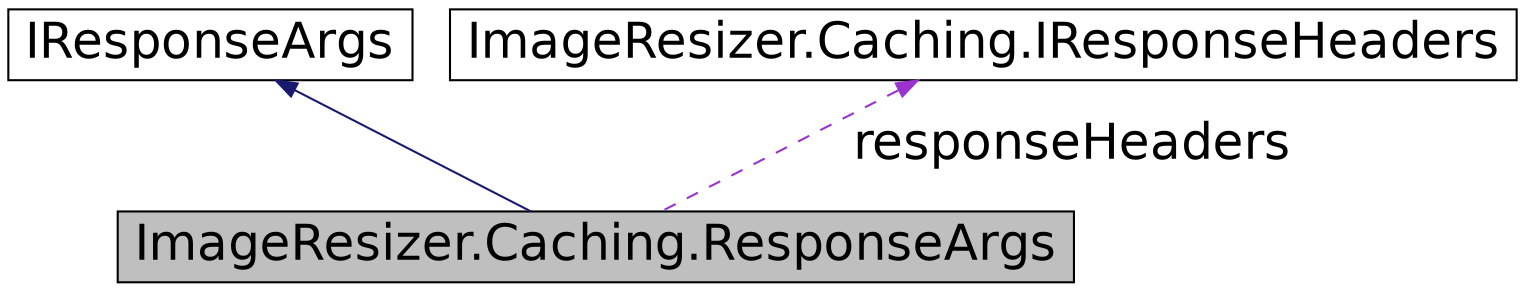 digraph G
{
  edge [fontname="Helvetica",fontsize="24",labelfontname="Helvetica",labelfontsize="24"];
  node [fontname="Helvetica",fontsize="24",shape=record];
  Node1 [label="ImageResizer.Caching.ResponseArgs",height=0.2,width=0.4,color="black", fillcolor="grey75", style="filled" fontcolor="black"];
  Node2 -> Node1 [dir="back",color="midnightblue",fontsize="24",style="solid",fontname="Helvetica"];
  Node2 [label="IResponseArgs",height=0.2,width=0.4,color="black", fillcolor="white", style="filled",URL="$interface_image_resizer_1_1_caching_1_1_i_response_args.html",tooltip="A collection of data and callbacks that can be passed to a caching object."];
  Node3 -> Node1 [dir="back",color="darkorchid3",fontsize="24",style="dashed",label=" responseHeaders" ,fontname="Helvetica"];
  Node3 [label="ImageResizer.Caching.IResponseHeaders",height=0.2,width=0.4,color="black", fillcolor="white", style="filled",URL="$interface_image_resizer_1_1_caching_1_1_i_response_headers.html",tooltip="Allows customization of response headers for a processed image, as well as configuration of the cachi..."];
}
